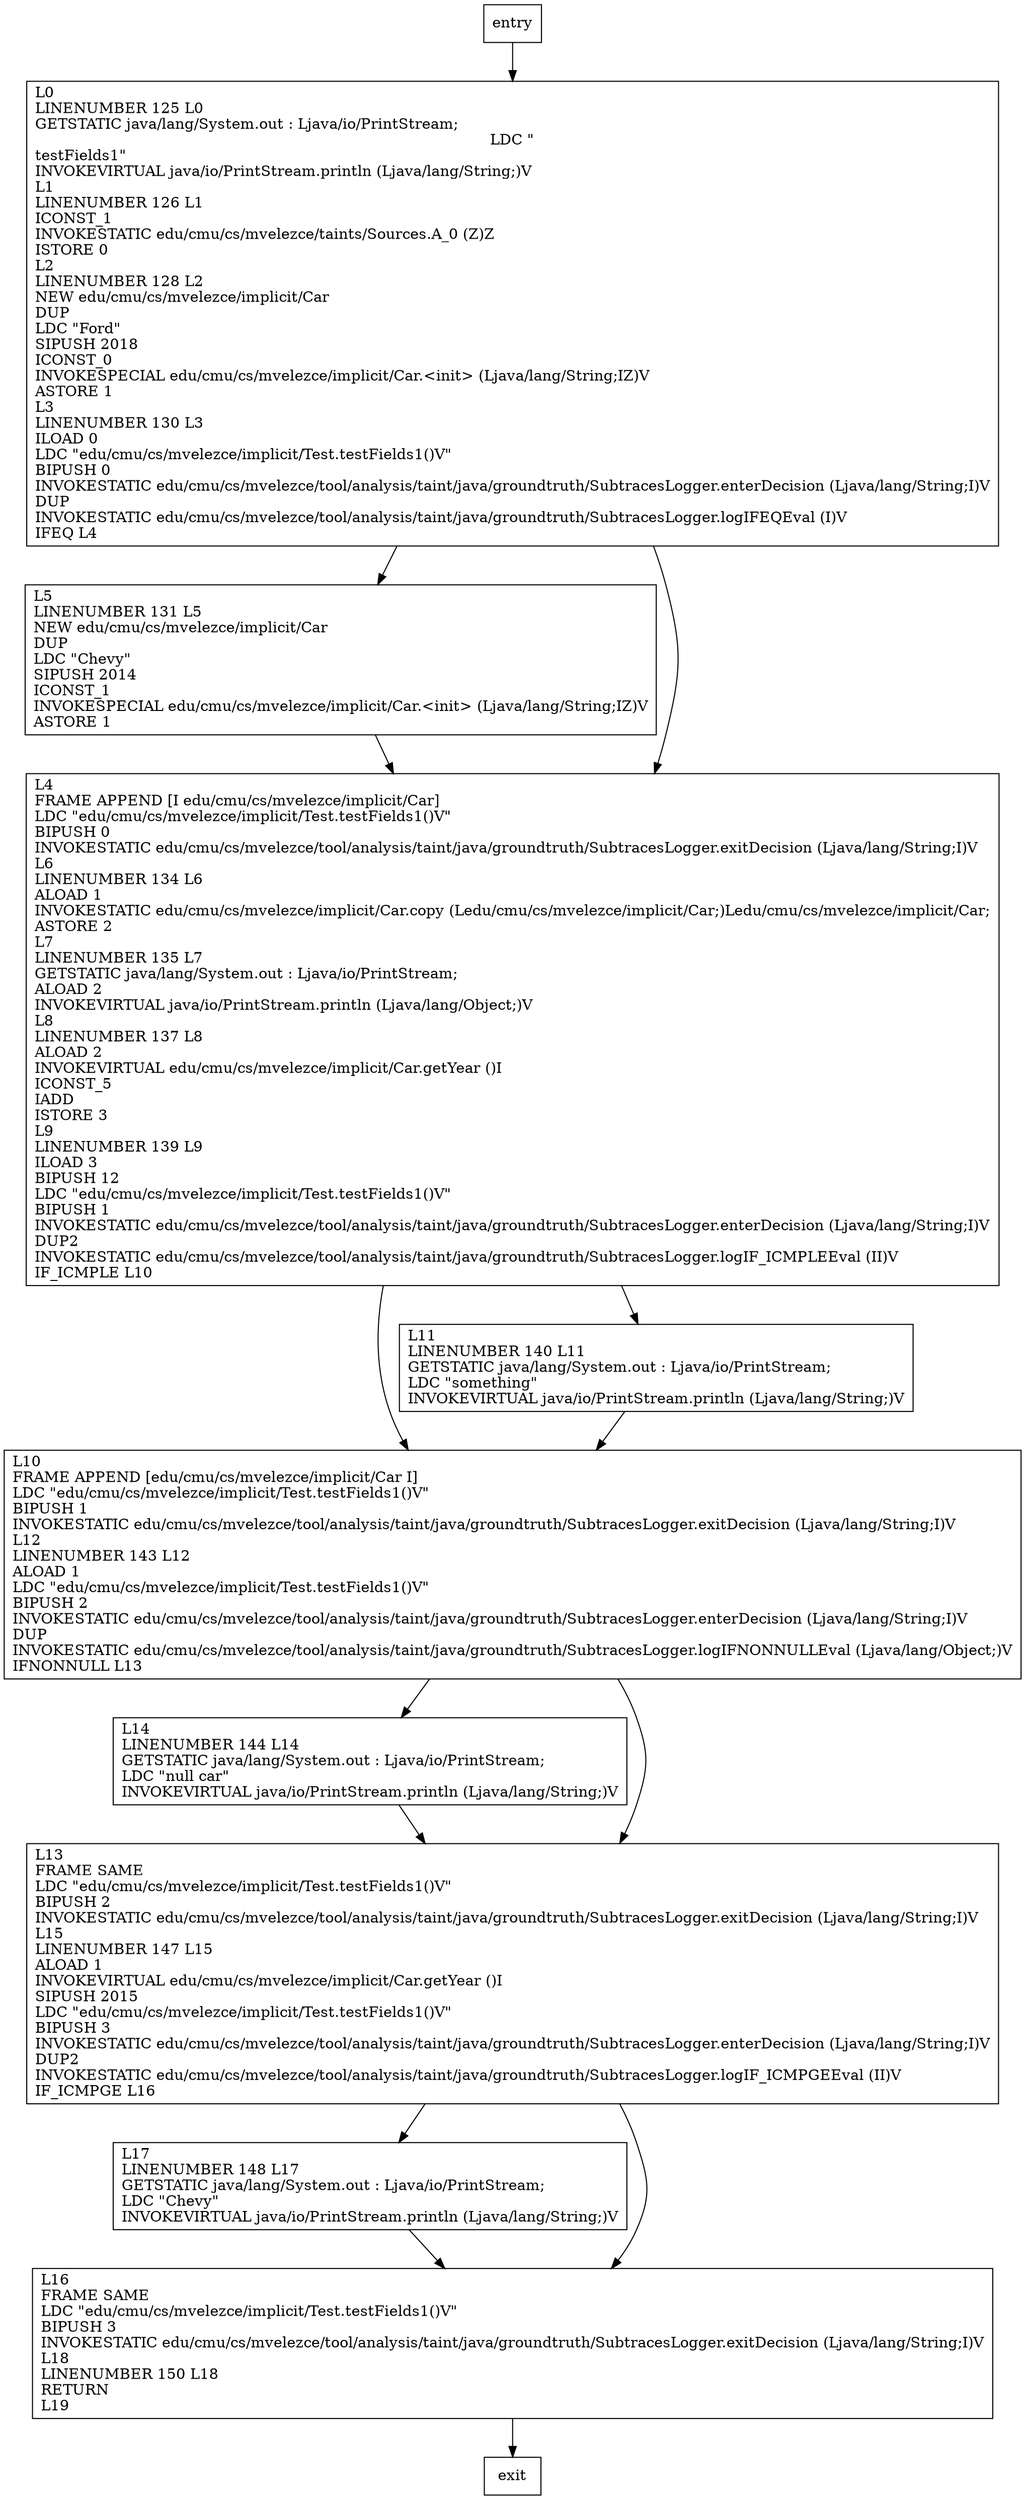digraph testFields1 {
node [shape=record];
655013820 [label="L10\lFRAME APPEND [edu/cmu/cs/mvelezce/implicit/Car I]\lLDC \"edu/cmu/cs/mvelezce/implicit/Test.testFields1()V\"\lBIPUSH 1\lINVOKESTATIC edu/cmu/cs/mvelezce/tool/analysis/taint/java/groundtruth/SubtracesLogger.exitDecision (Ljava/lang/String;I)V\lL12\lLINENUMBER 143 L12\lALOAD 1\lLDC \"edu/cmu/cs/mvelezce/implicit/Test.testFields1()V\"\lBIPUSH 2\lINVOKESTATIC edu/cmu/cs/mvelezce/tool/analysis/taint/java/groundtruth/SubtracesLogger.enterDecision (Ljava/lang/String;I)V\lDUP\lINVOKESTATIC edu/cmu/cs/mvelezce/tool/analysis/taint/java/groundtruth/SubtracesLogger.logIFNONNULLEval (Ljava/lang/Object;)V\lIFNONNULL L13\l"];
499085946 [label="L14\lLINENUMBER 144 L14\lGETSTATIC java/lang/System.out : Ljava/io/PrintStream;\lLDC \"null car\"\lINVOKEVIRTUAL java/io/PrintStream.println (Ljava/lang/String;)V\l"];
1073640666 [label="L11\lLINENUMBER 140 L11\lGETSTATIC java/lang/System.out : Ljava/io/PrintStream;\lLDC \"something\"\lINVOKEVIRTUAL java/io/PrintStream.println (Ljava/lang/String;)V\l"];
614565258 [label="L5\lLINENUMBER 131 L5\lNEW edu/cmu/cs/mvelezce/implicit/Car\lDUP\lLDC \"Chevy\"\lSIPUSH 2014\lICONST_1\lINVOKESPECIAL edu/cmu/cs/mvelezce/implicit/Car.\<init\> (Ljava/lang/String;IZ)V\lASTORE 1\l"];
372366268 [label="L0\lLINENUMBER 125 L0\lGETSTATIC java/lang/System.out : Ljava/io/PrintStream;\lLDC \"\ntestFields1\"\lINVOKEVIRTUAL java/io/PrintStream.println (Ljava/lang/String;)V\lL1\lLINENUMBER 126 L1\lICONST_1\lINVOKESTATIC edu/cmu/cs/mvelezce/taints/Sources.A_0 (Z)Z\lISTORE 0\lL2\lLINENUMBER 128 L2\lNEW edu/cmu/cs/mvelezce/implicit/Car\lDUP\lLDC \"Ford\"\lSIPUSH 2018\lICONST_0\lINVOKESPECIAL edu/cmu/cs/mvelezce/implicit/Car.\<init\> (Ljava/lang/String;IZ)V\lASTORE 1\lL3\lLINENUMBER 130 L3\lILOAD 0\lLDC \"edu/cmu/cs/mvelezce/implicit/Test.testFields1()V\"\lBIPUSH 0\lINVOKESTATIC edu/cmu/cs/mvelezce/tool/analysis/taint/java/groundtruth/SubtracesLogger.enterDecision (Ljava/lang/String;I)V\lDUP\lINVOKESTATIC edu/cmu/cs/mvelezce/tool/analysis/taint/java/groundtruth/SubtracesLogger.logIFEQEval (I)V\lIFEQ L4\l"];
996552978 [label="L4\lFRAME APPEND [I edu/cmu/cs/mvelezce/implicit/Car]\lLDC \"edu/cmu/cs/mvelezce/implicit/Test.testFields1()V\"\lBIPUSH 0\lINVOKESTATIC edu/cmu/cs/mvelezce/tool/analysis/taint/java/groundtruth/SubtracesLogger.exitDecision (Ljava/lang/String;I)V\lL6\lLINENUMBER 134 L6\lALOAD 1\lINVOKESTATIC edu/cmu/cs/mvelezce/implicit/Car.copy (Ledu/cmu/cs/mvelezce/implicit/Car;)Ledu/cmu/cs/mvelezce/implicit/Car;\lASTORE 2\lL7\lLINENUMBER 135 L7\lGETSTATIC java/lang/System.out : Ljava/io/PrintStream;\lALOAD 2\lINVOKEVIRTUAL java/io/PrintStream.println (Ljava/lang/Object;)V\lL8\lLINENUMBER 137 L8\lALOAD 2\lINVOKEVIRTUAL edu/cmu/cs/mvelezce/implicit/Car.getYear ()I\lICONST_5\lIADD\lISTORE 3\lL9\lLINENUMBER 139 L9\lILOAD 3\lBIPUSH 12\lLDC \"edu/cmu/cs/mvelezce/implicit/Test.testFields1()V\"\lBIPUSH 1\lINVOKESTATIC edu/cmu/cs/mvelezce/tool/analysis/taint/java/groundtruth/SubtracesLogger.enterDecision (Ljava/lang/String;I)V\lDUP2\lINVOKESTATIC edu/cmu/cs/mvelezce/tool/analysis/taint/java/groundtruth/SubtracesLogger.logIF_ICMPLEEval (II)V\lIF_ICMPLE L10\l"];
602828967 [label="L17\lLINENUMBER 148 L17\lGETSTATIC java/lang/System.out : Ljava/io/PrintStream;\lLDC \"Chevy\"\lINVOKEVIRTUAL java/io/PrintStream.println (Ljava/lang/String;)V\l"];
899296406 [label="L13\lFRAME SAME\lLDC \"edu/cmu/cs/mvelezce/implicit/Test.testFields1()V\"\lBIPUSH 2\lINVOKESTATIC edu/cmu/cs/mvelezce/tool/analysis/taint/java/groundtruth/SubtracesLogger.exitDecision (Ljava/lang/String;I)V\lL15\lLINENUMBER 147 L15\lALOAD 1\lINVOKEVIRTUAL edu/cmu/cs/mvelezce/implicit/Car.getYear ()I\lSIPUSH 2015\lLDC \"edu/cmu/cs/mvelezce/implicit/Test.testFields1()V\"\lBIPUSH 3\lINVOKESTATIC edu/cmu/cs/mvelezce/tool/analysis/taint/java/groundtruth/SubtracesLogger.enterDecision (Ljava/lang/String;I)V\lDUP2\lINVOKESTATIC edu/cmu/cs/mvelezce/tool/analysis/taint/java/groundtruth/SubtracesLogger.logIF_ICMPGEEval (II)V\lIF_ICMPGE L16\l"];
1878688038 [label="L16\lFRAME SAME\lLDC \"edu/cmu/cs/mvelezce/implicit/Test.testFields1()V\"\lBIPUSH 3\lINVOKESTATIC edu/cmu/cs/mvelezce/tool/analysis/taint/java/groundtruth/SubtracesLogger.exitDecision (Ljava/lang/String;I)V\lL18\lLINENUMBER 150 L18\lRETURN\lL19\l"];
entry;
exit;
entry -> 372366268;
655013820 -> 499085946;
655013820 -> 899296406;
499085946 -> 899296406;
1073640666 -> 655013820;
614565258 -> 996552978;
372366268 -> 614565258;
372366268 -> 996552978;
996552978 -> 655013820;
996552978 -> 1073640666;
602828967 -> 1878688038;
899296406 -> 602828967;
899296406 -> 1878688038;
1878688038 -> exit;
}
